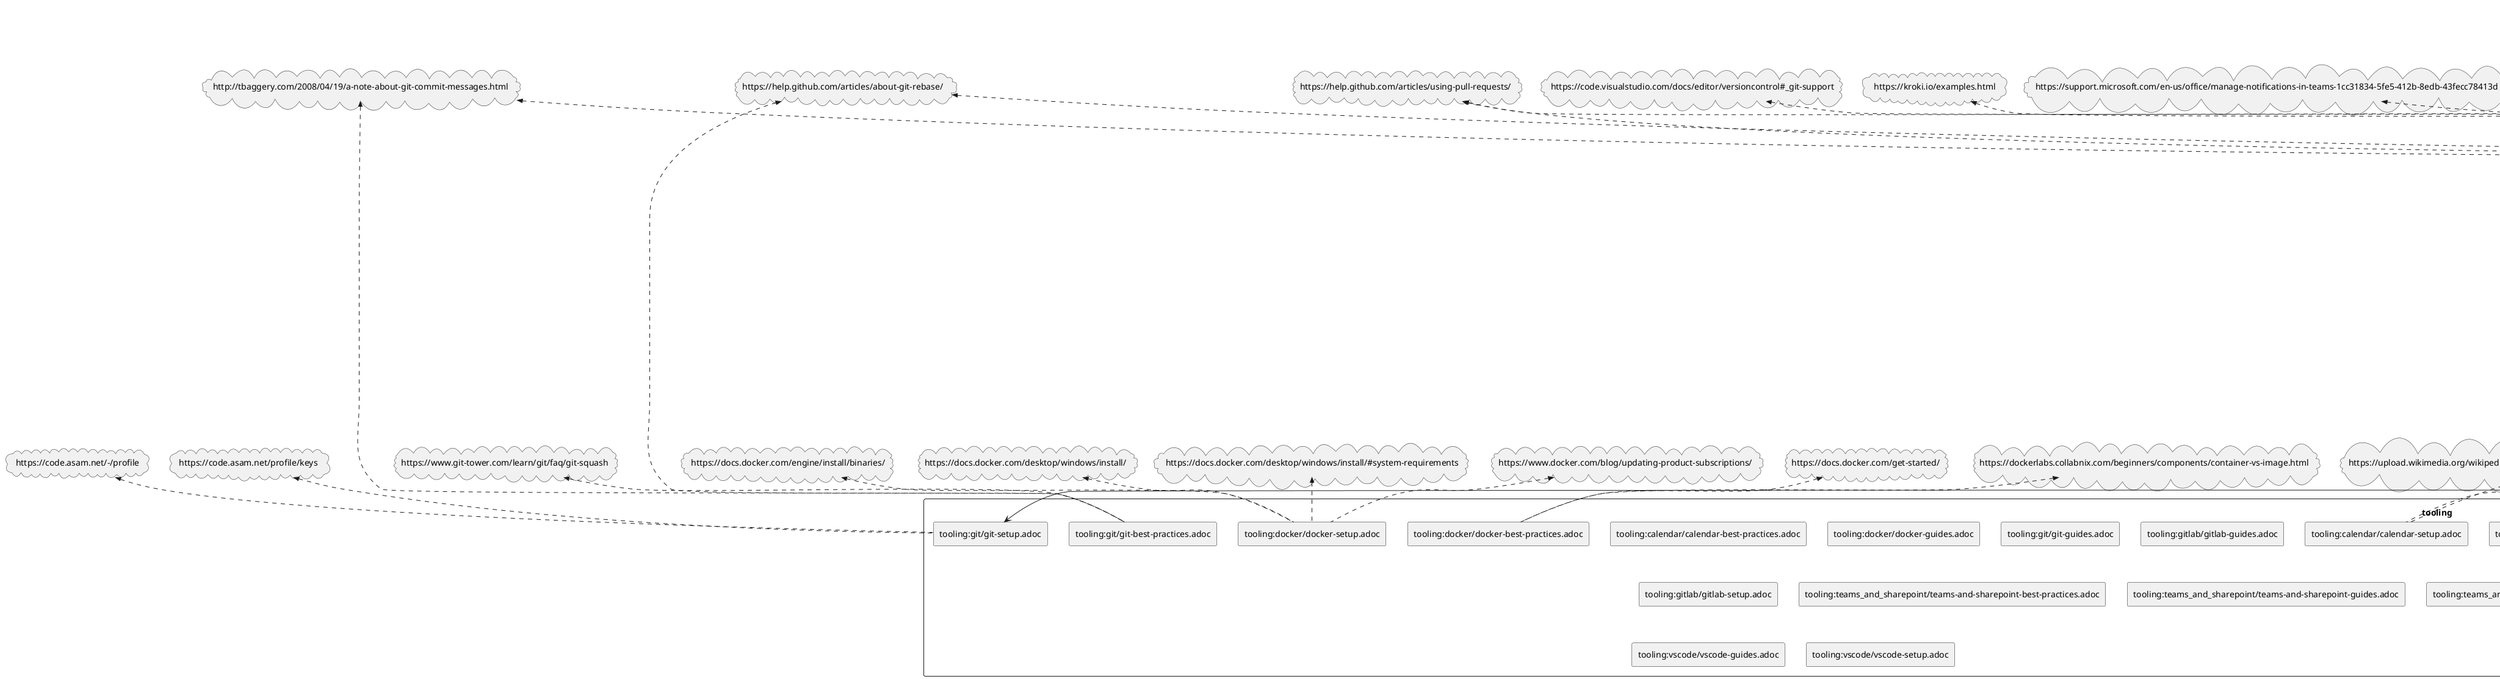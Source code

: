 @startuml
component compendium {
rectangle "compendium:nav.adoc" as f0_1
rectangle "compendium:docker/docker-for-asciidoc.adoc" as f0_2
rectangle "compendium:docker/standard-docker-config.adoc" as f0_3
rectangle "compendium:docker/starting-a-container.adoc" as f0_4
rectangle "compendium:docker/wsl.adoc" as f0_5
rectangle "compendium:git/cloning-repo-tutorial.adoc" as f0_6
rectangle "compendium:git/commit-guidelines.adoc" as f0_7
rectangle "compendium:git/git-actions.adoc" as f0_8
rectangle "compendium:git/git-terminology.adoc" as f0_9
rectangle "compendium:git/maintain-a-repo.adoc" as f0_10
rectangle "compendium:git/merge-requests.adoc" as f0_11
rectangle "compendium:git/merge.adoc" as f0_12
rectangle "compendium:git/Resolving-Merge-Conflicts.adoc" as f0_13
rectangle "compendium:git/review-code.adoc" as f0_14
rectangle "compendium:git/submodules.adoc" as f0_15
rectangle "compendium:git/Transitioning-to-a-new-workflow.adoc" as f0_16
rectangle "compendium:git/working-with-git.adoc" as f0_17
rectangle "compendium:git/write-a-feature.adoc" as f0_18
rectangle "compendium:gitlab/ASAM-Issue-and-MR-Labels.adoc" as f0_19
rectangle "compendium:gitlab/Branch-Naming-Conventions.adoc" as f0_20
rectangle "compendium:gitlab/Branching.adoc" as f0_21
rectangle "compendium:gitlab/cloning-a-repository.adoc" as f0_22
rectangle "compendium:gitlab/commit-guidelines.adoc" as f0_23
rectangle "compendium:gitlab/Forking.adoc" as f0_24
rectangle "compendium:gitlab/gitlab-ide-guide.adoc" as f0_25
rectangle "compendium:gitlab/gitlab-terminology.adoc" as f0_26
rectangle "compendium:powershell/cloning-a-repository.adoc" as f0_27
rectangle "compendium:powershell/powershell-basics.adoc" as f0_28
rectangle "compendium:powershell/run-docker.adoc" as f0_29
rectangle "compendium:sharepoint/links.adoc" as f0_30
rectangle "compendium:sharepoint/synchronizing-sharepoint-with-onedrive.adoc" as f0_31
rectangle "compendium:teams/email-notifications.adoc" as f0_32
rectangle "compendium:teams/meetings-in-teams.adoc" as f0_33
rectangle "compendium:teams/obtain-channel-email.adoc" as f0_34
rectangle "compendium:teams/polls-and-surveys.adoc" as f0_35
rectangle "compendium:teams/receive-notifications.adoc" as f0_36
rectangle "compendium:teams/teams-channel-file-structure.adoc" as f0_37
rectangle "compendium:vscode/Adding-Diagrams-To-VSCode.adoc" as f0_38
rectangle "compendium:vscode/cloning-a-repository.adoc" as f0_39
rectangle "compendium:vscode/recommended-vscode-extensions.adoc" as f0_40
rectangle "compendium:vscode/recommended-vscode-settings.adoc" as f0_41
rectangle "compendium:vscode/run-docker.adoc" as f0_42
rectangle "compendium:vscode/vscode-activity-bar.adoc" as f0_43
rectangle "compendium:vscode/vscode-command-palette.adoc" as f0_44
rectangle "compendium:vscode/VSCode-Git-Interaction.adoc" as f0_45
rectangle "compendium:vscode/vscode-install-extension.adoc" as f0_46
rectangle "compendium:vscode/vscode-interface.adoc" as f0_47
}
component getting-involved {
rectangle "getting-involved:nav.adoc" as f1_1
}
component getting-started {
rectangle "getting-started:nav.adoc" as f2_1
rectangle "getting-started:about-this-guide.adoc" as f2_2
rectangle "getting-started:main.adoc" as f2_3
rectangle "getting-started:new-here.adoc" as f2_4
rectangle "getting-started:quick-setup.adoc" as f2_5
rectangle "getting-started:about_guide/intentions-and-content.adoc" as f2_6
rectangle "getting-started:about_guide/using-this-guide.adoc" as f2_7
rectangle "getting-started:about_guide/working-on-the-guide.adoc" as f2_8
rectangle "getting-started:new_here/asam-contacts.adoc" as f2_9
rectangle "getting-started:new_here/current-projects.adoc" as f2_10
rectangle "getting-started:new_here/how-asam-works.adoc" as f2_11
rectangle "getting-started:new_here/processes-and-workflows-overview.adoc" as f2_12
rectangle "getting-started:new_here/roles-overview.adoc" as f2_13
rectangle "getting-started:new_here/tools-overview.adoc" as f2_14
rectangle "getting-started:quick_setup/docker-standard.adoc" as f2_15
rectangle "getting-started:quick_setup/git-standard.adoc" as f2_16
rectangle "getting-started:quick_setup/microsoft-teams-standard.adoc" as f2_17
rectangle "getting-started:quick_setup/sharepoint-standard.adoc" as f2_18
rectangle "getting-started:quick_setup/vscode-standard.adoc" as f2_19
}
component project-guide {
rectangle "project-guide:nav.adoc" as f3_1
rectangle "project-guide:add-a-page.adoc" as f3_2
rectangle "project-guide:add-a-partial.adoc" as f3_3
rectangle "project-guide:add-new-module.adoc" as f3_4
rectangle "project-guide:attachments.adoc" as f3_5
rectangle "project-guide:examples.adoc" as f3_6
rectangle "project-guide:images.adoc" as f3_7
rectangle "project-guide:pages-vs-partials.adoc" as f3_8
}
component role-specific {
rectangle "role-specific:nav.adoc" as f4_1
rectangle "role-specific:ASAM-Project-Roles.adoc" as f4_2
rectangle "role-specific:home.adoc" as f4_3
}
component ROOT {
rectangle "ROOT:1nav.adoc" as f5_1
rectangle "ROOT:nav.adoc" as f5_2
rectangle "ROOT:home copy.adoc" as f5_3
rectangle "ROOT:home.adoc" as f5_4
rectangle "ROOT:linking-test.adoc" as f5_5
rectangle "ROOT:antora/Build-Antora-Locally.adoc" as f5_6
rectangle "ROOT:antora/Content-Structure.adoc" as f5_7
rectangle "ROOT:guides/Accessing_Compiled_Artifacts.adoc" as f5_8
rectangle "ROOT:guides/Meeting-Guidelines.adoc" as f5_9
rectangle "ROOT:guides/Platforms.adoc" as f5_10
rectangle "ROOT:guides/ProjectGuidelines.adoc" as f5_11
rectangle "ROOT:guides/WhatIsYaml.adoc" as f5_12
rectangle "ROOT:guides/Workflow.adoc" as f5_13
rectangle "ROOT:guides/WritingGuidelines.adoc" as f5_14
rectangle "ROOT:implementers-forum/Feedback-Guide.adoc" as f5_15
rectangle "ROOT:implementers-forum/Scenario-Writers-Guide.adoc" as f5_16
rectangle "ROOT:open-source/ASAM-DCO.adoc" as f5_17
rectangle "ROOT:writing_guidelines/AsciiDoc-Guide.adoc" as f5_18
rectangle "ROOT:writing_guidelines/coding_style_guide.adoc" as f5_19
rectangle "ROOT:writing_guidelines/plantuml_documentation_guide.adoc" as f5_20
rectangle "ROOT:writing_guidelines/writing_guide.adoc" as f5_21
}
component standardization {
rectangle "standardization:nav.adoc" as f6_1
rectangle "standardization:asam-development-process.adoc" as f6_2
rectangle "standardization:development-phase.adoc" as f6_3
rectangle "standardization:home.adoc" as f6_4
rectangle "standardization:project-setup.adoc" as f6_5
rectangle "standardization:project-types.adoc" as f6_6
rectangle "standardization:proposal-phase.adoc" as f6_7
rectangle "standardization:release-phase.adoc" as f6_8
rectangle "standardization:review-phase.adoc" as f6_9
}
component tasks {
rectangle "tasks:nav.adoc" as f7_1
}
component tooling {
rectangle "tooling:nav.adoc" as f8_1
rectangle "tooling:calendar.adoc" as f8_2
rectangle "tooling:docker.adoc" as f8_3
rectangle "tooling:drawio.adoc" as f8_4
rectangle "tooling:git.adoc" as f8_5
rectangle "tooling:gitlab.adoc" as f8_6
rectangle "tooling:overview.adoc" as f8_7
rectangle "tooling:teams-and-sharepoint.adoc" as f8_8
rectangle "tooling:vscode.adoc" as f8_9
rectangle "tooling:working-without-software-installation.adoc" as f8_10
rectangle "tooling:calendar/calendar-best-practices.adoc" as f8_11
rectangle "tooling:calendar/calendar-setup.adoc" as f8_12
rectangle "tooling:docker/docker-best-practices.adoc" as f8_13
rectangle "tooling:docker/docker-guides.adoc" as f8_14
rectangle "tooling:docker/docker-setup.adoc" as f8_15
rectangle "tooling:drawio/drawio-setup.adoc" as f8_16
rectangle "tooling:git/git-best-practices.adoc" as f8_17
rectangle "tooling:git/git-guides.adoc" as f8_18
rectangle "tooling:git/git-setup.adoc" as f8_19
rectangle "tooling:gitlab/gitlab-guides.adoc" as f8_20
rectangle "tooling:gitlab/gitlab-setup.adoc" as f8_21
rectangle "tooling:teams_and_sharepoint/teams-and-sharepoint-best-practices.adoc" as f8_22
rectangle "tooling:teams_and_sharepoint/teams-and-sharepoint-guides.adoc" as f8_23
rectangle "tooling:teams_and_sharepoint/teams-and-sharepoint-setup.adoc" as f8_24
rectangle "tooling:vscode/vscode-guides.adoc" as f8_25
rectangle "tooling:vscode/vscode-setup.adoc" as f8_26
}

f8_3 -left-> f0_2
f2_3 -left-> f2_1
f2_4 -left-> f2_1
f2_2 -left-> f2_1
f2_5 -left-> f2_1
f2_4 -left-> f2_3
f2_2 -> f2_3
f2_5 -left-> f2_3
f3_4 -left-> f3_1
f6_4 -left-> f6_1
f6_2 -left-> f6_1
f6_7 -left-> f6_1
f6_6 -left-> f6_1
f6_5 -left-> f6_1
f6_3 -left-> f6_1
f6_9 -left-> f6_1
f6_8 -left-> f6_1
f8_7 -left-> f8_1
f8_10 -left-> f8_1
f8_6 -left-> f8_1
f8_2 -left-> f8_1
f8_8 -left-> f8_1
f8_9 -left-> f8_1
f8_5 -left-> f8_1
f8_4 -left-> f8_1
f8_3 -left-> f8_1
f8_6 -left-> f8_5
f8_5 -> f8_6
f8_10 -> f8_7
f8_6 -> f8_9
f8_5 -left-> f8_10
f8_9 -left-> f8_16
f8_9 -left-> f8_19

cloud "https://code.asam.net/common/style-resources"  as u1
cloud "https://docs.microsoft.com/en-us/windows/wsl/about"  as u2
cloud "https://help.github.com/articles/using-pull-requests/"  as u3
cloud "http://stackoverflow.com/a/17819027"  as u4
cloud "https://tortoisegit.org/"  as u5
cloud "https://code.asam.net"  as u6
cloud "http://tbaggery.com/2008/04/19/a-note-about-git-commit-messages.html"  as u7
cloud "https://help.github.com/articles/about-git-rebase/"  as u8
cloud "https://docs.gitlab.com/ee/user/project/repository/web_editor.html"  as u9
cloud "https://docs.gitlab.com/ee/user/project/web_ide/#open-the-web-ide"  as u10
cloud "https://docs.gitlab.com/ee/user/project/web_ide/"  as u11
cloud "https://upload.wikimedia.org/wikipedia/commons/2/2f/PowerShell_5.0_icon.png"  as u12
cloud "https://docs.microsoft.com/en-us/powershell/scripting/overview?view=powershell-7.1"  as u13
cloud "https://asamev.sharepoint.com/sites/asamopensimulationinterface/Freigegebene%20Dokumente/Forms/AllItems.aspx"  as u14
cloud "https://asamev.sharepoint.com/sites/openscenario/Freigegebene%20Dokumente/Forms/AllItems.aspx"  as u15
cloud "https://asamev.sharepoint.com/sites/openscenario2/Freigegebene%20Dokumente/Forms/AllItems.aspx"  as u16
cloud "https://asamev.sharepoint.com/sites/openxontology/Freigegebene%20Dokumente/Forms/AllItems.aspx"  as u17
cloud "https://www.doodle.com"  as u18
cloud "https://support.microsoft.com/en-us/office/manage-notifications-in-teams-1cc31834-5fe5-412b-8edb-43fecc78413d"  as u19
cloud "https://kroki.io/examples.html"  as u20
cloud "https://code.visualstudio.com/docs/editor/versioncontrol#_git-support"  as u21
cloud "https://cdn.icon-icons.com/icons2/2415/PNG/512/gitlab_original_logo_icon_146503.png"  as u22
cloud "https://upload.wikimedia.org/wikipedia/commons/thumb/3/3f/Git_icon.svg/240px-Git_icon.svg.png"  as u23
cloud "https://upload.wikimedia.org/wikipedia/commons/thumb/9/9a/Visual_Studio_Code_1.35_icon.svg/240px-Visual_Studio_Code_1.35_icon.svg.png"  as u24
cloud "https://dashboard.snapcraft.io/site_media/appmedia/2019/08/android-chrome-512x512.png"  as u25
cloud "https://github.com/Mogztter/antora-lunr"  as u26
cloud "https://github.com/asam-ev"  as u27
cloud "https://code.asam.net/simulation/standard/openscenario-2.0/-/wikis/docs/git/Transitioning-to-a-new-workflow"  as u28
cloud "https://code.asam.net/help/user/project/quick_actions"  as u29
cloud "https://docs.gitlab.com/ee/user/discussions/#starting-a-review"  as u30
cloud "https://code.asam.net/simulation/standard/openscenario-2.0/-/boards/66"  as u31
cloud "https://code.asam.net/simulation/standard/openscenario-2.0/-/issues?label_name%5B%5D=ScenarioDescription"  as u32
cloud "https://code.asam.net/simulation/standard/openscenario-2.0/-/wikis/Contact-Persons-from-OSC2-Development-Project"  as u33
cloud "https://code.asam.net/simulation/standard/openscenario-2.0/-/issues?label_name%5B%5D=GeneralFeedback"  as u34
cloud "https://code.asam.net/simulation/standard/openscenario-2.0/-/issues/245"  as u35
cloud "https://code.asam.net/simulation/standard/openscenario-2.0/-/issues/new?issue%5Bassignee_id%5D=&issue%5Bmilestone_id%5D=#"  as u36
cloud "https://code.asam.net/simulation/standard/openscenario-2.0/-/jobs/artifacts/master/raw/Language/ASAM_OpenSCENARIO_BS-1-6_Language-Reference-Manual_V2-0-0.html?job=draft"  as u37
cloud "https://asciidoc.org/"  as u38
cloud "https://asciidoctor.org/docs/asciidoc-syntax-quick-reference/"  as u39
cloud "https://asciidoctor.org/docs/user-manual/"  as u40
cloud "https://www.url.com"  as u41
cloud "https://asciidoctor.org/docs/user-manual/#tables"  as u42
cloud "https://asciidoctor.org/docs/user-manual/#include-directive"  as u43
cloud "https://www.python.org/dev/peps/pep-0008/"  as u44
cloud "https://docs.asciidoctor.org/asciidoc/latest/directives/include-tagged-regions/"  as u45
cloud "https://code.asam.net/simulation/resources/-/blob/master/asciidoc_tutorial/asciidoc_tutorial.adoc"  as u46
cloud "https://code.asam.net/simulation/standard/openscenario-2.0/-/tree/master/Documentation/etc/templates"  as u47
cloud "https://code.asam.net/simulation/standard/openscenario-2.0/-/blob/master/Documentation/etc/guides/coding_style_guide.adoc"  as u48
cloud "https://code.asam.net/simulation/standard/openscenario-2.0/-/blob/master/Documentation/etc/guides/plantuml_documentation_guide.adoc"  as u49
cloud "https://code.asam.net/simulation/standard/openscenario-2.0/-/wikis/docs/general_guidelines/Workflow"  as u50
cloud "https://upload.wikimedia.org/wikipedia/commons/d/df/Microsoft_Office_Outlook_%282018%E2%80%93present%29.svg"  as u51
cloud "https://upload.wikimedia.org/wikipedia/commons/a/a5/Google_Calendar_icon_%282020%29.svg"  as u52
cloud "https://docs.docker.com/get-started/"  as u53
cloud "https://dockerlabs.collabnix.com/beginners/components/container-vs-image.html"  as u54
cloud "https://docs.docker.com/desktop/windows/install/#system-requirements"  as u55
cloud "https://docs.docker.com/desktop/windows/install/"  as u56
cloud "https://docs.docker.com/engine/install/binaries/"  as u57
cloud "https://www.docker.com/blog/updating-product-subscriptions/"  as u58
cloud "https://www.git-tower.com/learn/git/faq/git-squash"  as u59
cloud "https://code.asam.net/-/profile"  as u60
cloud "https://code.asam.net/profile/keys"  as u61

f0_2 .up.>> u1
f0_5 .up.>> u2
f0_10 .up.>> u3
f0_12 .up.>> u4
f0_15 .up.>> u1
f0_15 .up.>> u5
f0_15 .up.>> u6
f0_18 .up.>> u7
f0_18 .up.>> u8
f0_18 .up.>> u3
f0_25 .up.>> u9
f0_25 .up.>> u10
f0_25 .up.>> u11
f0_26 .up.>> u9
f0_26 .up.>> u10
f0_26 .up.>> u11
f0_28 .up.>> u12
f0_28 .up.>> u13
f0_30 .up.>> u14
f0_30 .up.>> u15
f0_30 .up.>> u16
f0_30 .up.>> u17
f0_35 .up.>> u18
f0_36 .up.>> u19
f0_38 .up.>> u20
f0_45 .up.>> u21
f4_3 .up.>> u22
f4_3 .up.>> u23
f4_3 .up.>> u24
f4_3 .up.>> u25
f5_3 .up.>> u22
f5_3 .up.>> u23
f5_3 .up.>> u24
f5_3 .up.>> u25
f5_6 .up.>> u26
f5_10 .up.>> u6
f5_10 .up.>> u27
f5_13 .up.>> u28
f5_13 .up.>> u29
f5_13 .up.>> u30
f5_15 .up.>> u31
f5_15 .up.>> u32
f5_15 .up.>> u33
f5_15 .up.>> u34
f5_15 .up.>> u35
f5_16 .up.>> u36
f5_16 .up.>> u37
f5_16 .up.>> u33
f5_18 .up.>> u38
f5_18 .up.>> u39
f5_18 .up.>> u40
f5_18 .up.>> u41
f5_18 .up.>> u42
f5_18 .up.>> u43
f5_19 .up.>> u44
f5_21 .up.>> u45
f5_21 .up.>> u46
f5_21 .up.>> u47
f5_21 .up.>> u48
f5_21 .up.>> u49
f5_21 .up.>> u50
f8_12 .up.>> u51
f8_12 .up.>> u52
f8_13 .up.>> u53
f8_13 .up.>> u54
f8_15 .up.>> u55
f8_15 .up.>> u56
f8_15 .up.>> u57
f8_15 .up.>> u58
f8_17 .up.>> u8
f8_17 .up.>> u59
f8_17 .up.>> u7
f8_19 .up.>> u60
f8_19 .up.>> u61
@enduml